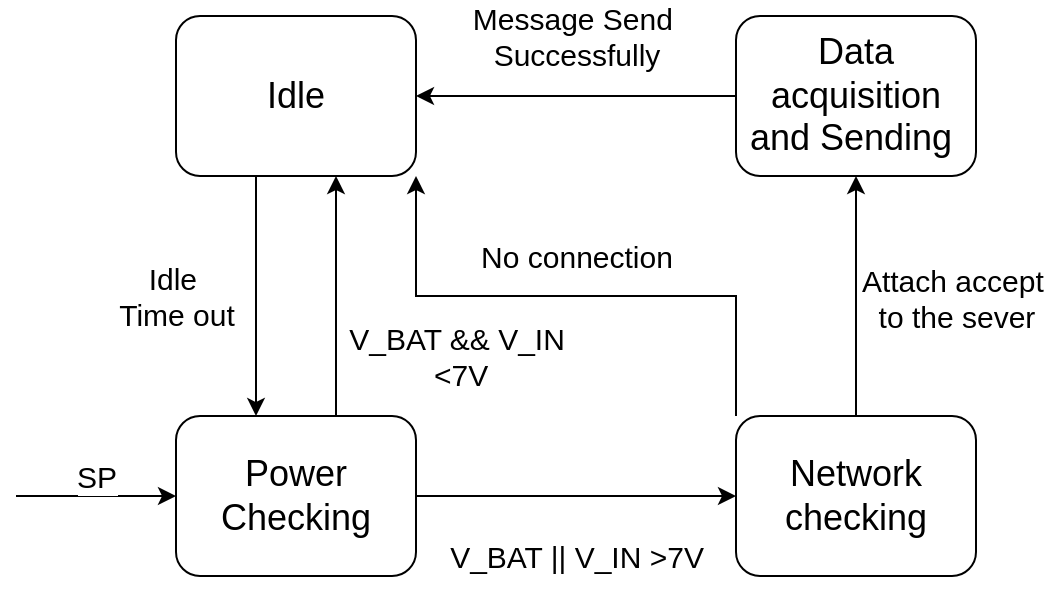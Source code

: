 <mxfile version="24.6.4" type="github">
  <diagram name="Trang-1" id="W85Zv_N3VKKmml6uSQ-g">
    <mxGraphModel dx="1042" dy="617" grid="1" gridSize="15" guides="1" tooltips="1" connect="1" arrows="1" fold="1" page="1" pageScale="1" pageWidth="827" pageHeight="1169" math="0" shadow="0">
      <root>
        <mxCell id="0" />
        <mxCell id="1" parent="0" />
        <mxCell id="UtXJm1WHUH8V864TOUwO-5" style="edgeStyle=orthogonalEdgeStyle;rounded=0;orthogonalLoop=1;jettySize=auto;html=1;entryX=0.5;entryY=0;entryDx=0;entryDy=0;" edge="1" parent="1">
          <mxGeometry relative="1" as="geometry">
            <mxPoint x="240" y="160" as="sourcePoint" />
            <mxPoint x="240" y="280" as="targetPoint" />
          </mxGeometry>
        </mxCell>
        <mxCell id="UtXJm1WHUH8V864TOUwO-12" value="&lt;font style=&quot;font-size: 15px;&quot;&gt;Idle&amp;nbsp;&lt;/font&gt;&lt;div&gt;&lt;font style=&quot;font-size: 15px;&quot;&gt;Time out&lt;/font&gt;&lt;/div&gt;" style="edgeLabel;html=1;align=center;verticalAlign=middle;resizable=0;points=[];" vertex="1" connectable="0" parent="UtXJm1WHUH8V864TOUwO-5">
          <mxGeometry x="-0.103" y="3" relative="1" as="geometry">
            <mxPoint x="-43" y="6" as="offset" />
          </mxGeometry>
        </mxCell>
        <mxCell id="UtXJm1WHUH8V864TOUwO-1" value="&lt;font style=&quot;font-size: 18px;&quot;&gt;Idle&lt;/font&gt;" style="rounded=1;whiteSpace=wrap;html=1;" vertex="1" parent="1">
          <mxGeometry x="200" y="80" width="120" height="80" as="geometry" />
        </mxCell>
        <mxCell id="UtXJm1WHUH8V864TOUwO-7" style="edgeStyle=orthogonalEdgeStyle;rounded=0;orthogonalLoop=1;jettySize=auto;html=1;entryX=0.5;entryY=1;entryDx=0;entryDy=0;" edge="1" parent="1">
          <mxGeometry relative="1" as="geometry">
            <mxPoint x="280" y="280" as="sourcePoint" />
            <mxPoint x="280" y="160" as="targetPoint" />
          </mxGeometry>
        </mxCell>
        <mxCell id="UtXJm1WHUH8V864TOUwO-13" value="V_BAT &amp;amp;&amp;amp; V_IN&lt;div&gt;&amp;nbsp;&amp;lt;7V&lt;/div&gt;" style="edgeLabel;html=1;align=center;verticalAlign=middle;resizable=0;points=[];fontSize=15;" vertex="1" connectable="0" parent="UtXJm1WHUH8V864TOUwO-7">
          <mxGeometry x="0.12" y="1" relative="1" as="geometry">
            <mxPoint x="61" y="37" as="offset" />
          </mxGeometry>
        </mxCell>
        <mxCell id="UtXJm1WHUH8V864TOUwO-8" style="edgeStyle=orthogonalEdgeStyle;rounded=0;orthogonalLoop=1;jettySize=auto;html=1;" edge="1" parent="1" source="UtXJm1WHUH8V864TOUwO-2" target="UtXJm1WHUH8V864TOUwO-3">
          <mxGeometry relative="1" as="geometry" />
        </mxCell>
        <mxCell id="UtXJm1WHUH8V864TOUwO-14" value="&lt;br&gt;&lt;span style=&quot;color: rgb(0, 0, 0); font-family: Helvetica; font-size: 15px; font-style: normal; font-variant-ligatures: normal; font-variant-caps: normal; font-weight: 400; letter-spacing: normal; orphans: 2; text-align: center; text-indent: 0px; text-transform: none; widows: 2; word-spacing: 0px; -webkit-text-stroke-width: 0px; white-space: nowrap; background-color: rgb(255, 255, 255); text-decoration-thickness: initial; text-decoration-style: initial; text-decoration-color: initial; display: inline !important; float: none;&quot;&gt;V_BAT || V_IN &amp;gt;7V&lt;/span&gt;&lt;div&gt;&lt;br/&gt;&lt;/div&gt;" style="edgeLabel;html=1;align=center;verticalAlign=middle;resizable=0;points=[];" vertex="1" connectable="0" parent="UtXJm1WHUH8V864TOUwO-8">
          <mxGeometry x="-0.015" relative="1" as="geometry">
            <mxPoint x="1" y="30" as="offset" />
          </mxGeometry>
        </mxCell>
        <mxCell id="UtXJm1WHUH8V864TOUwO-2" value="&lt;font style=&quot;font-size: 18px;&quot;&gt;Power Checking&lt;/font&gt;" style="rounded=1;whiteSpace=wrap;html=1;" vertex="1" parent="1">
          <mxGeometry x="200" y="280" width="120" height="80" as="geometry" />
        </mxCell>
        <mxCell id="UtXJm1WHUH8V864TOUwO-9" style="edgeStyle=orthogonalEdgeStyle;rounded=0;orthogonalLoop=1;jettySize=auto;html=1;" edge="1" parent="1" source="UtXJm1WHUH8V864TOUwO-3" target="UtXJm1WHUH8V864TOUwO-4">
          <mxGeometry relative="1" as="geometry" />
        </mxCell>
        <mxCell id="UtXJm1WHUH8V864TOUwO-17" value="&lt;font style=&quot;font-size: 15px;&quot;&gt;Attach accept&amp;nbsp;&lt;/font&gt;&lt;div&gt;&lt;font style=&quot;font-size: 15px;&quot;&gt;to the sever&lt;/font&gt;&lt;/div&gt;" style="edgeLabel;html=1;align=center;verticalAlign=middle;resizable=0;points=[];" vertex="1" connectable="0" parent="UtXJm1WHUH8V864TOUwO-9">
          <mxGeometry x="-0.013" y="1" relative="1" as="geometry">
            <mxPoint x="51" as="offset" />
          </mxGeometry>
        </mxCell>
        <mxCell id="UtXJm1WHUH8V864TOUwO-10" style="edgeStyle=orthogonalEdgeStyle;rounded=0;orthogonalLoop=1;jettySize=auto;html=1;exitX=0;exitY=0;exitDx=0;exitDy=0;entryX=1;entryY=1;entryDx=0;entryDy=0;" edge="1" parent="1" source="UtXJm1WHUH8V864TOUwO-3" target="UtXJm1WHUH8V864TOUwO-1">
          <mxGeometry relative="1" as="geometry" />
        </mxCell>
        <mxCell id="UtXJm1WHUH8V864TOUwO-16" value="No connection" style="edgeLabel;html=1;align=center;verticalAlign=middle;resizable=0;points=[];fontSize=15;" vertex="1" connectable="0" parent="UtXJm1WHUH8V864TOUwO-10">
          <mxGeometry x="0.051" y="3" relative="1" as="geometry">
            <mxPoint x="7" y="-23" as="offset" />
          </mxGeometry>
        </mxCell>
        <mxCell id="UtXJm1WHUH8V864TOUwO-3" value="&lt;font style=&quot;font-size: 18px;&quot;&gt;Network checking&lt;/font&gt;" style="rounded=1;whiteSpace=wrap;html=1;" vertex="1" parent="1">
          <mxGeometry x="480" y="280" width="120" height="80" as="geometry" />
        </mxCell>
        <mxCell id="UtXJm1WHUH8V864TOUwO-11" style="edgeStyle=orthogonalEdgeStyle;rounded=0;orthogonalLoop=1;jettySize=auto;html=1;" edge="1" parent="1" source="UtXJm1WHUH8V864TOUwO-4" target="UtXJm1WHUH8V864TOUwO-1">
          <mxGeometry relative="1" as="geometry" />
        </mxCell>
        <mxCell id="UtXJm1WHUH8V864TOUwO-18" value="Message Send&amp;nbsp;&lt;div&gt;Successfully&lt;/div&gt;" style="edgeLabel;html=1;align=center;verticalAlign=middle;resizable=0;points=[];fontSize=15;" vertex="1" connectable="0" parent="UtXJm1WHUH8V864TOUwO-11">
          <mxGeometry x="0.152" relative="1" as="geometry">
            <mxPoint x="12" y="-30" as="offset" />
          </mxGeometry>
        </mxCell>
        <mxCell id="UtXJm1WHUH8V864TOUwO-4" value="&lt;font style=&quot;font-size: 18px;&quot;&gt;Data acquisition and Sending&amp;nbsp;&lt;/font&gt;" style="rounded=1;whiteSpace=wrap;html=1;" vertex="1" parent="1">
          <mxGeometry x="480" y="80" width="120" height="80" as="geometry" />
        </mxCell>
        <mxCell id="UtXJm1WHUH8V864TOUwO-21" value="SP" style="endArrow=classic;html=1;rounded=0;entryX=0;entryY=0.5;entryDx=0;entryDy=0;fontSize=15;" edge="1" parent="1" target="UtXJm1WHUH8V864TOUwO-2">
          <mxGeometry y="10" width="50" height="50" relative="1" as="geometry">
            <mxPoint x="120" y="320" as="sourcePoint" />
            <mxPoint x="440" y="210" as="targetPoint" />
            <mxPoint as="offset" />
          </mxGeometry>
        </mxCell>
      </root>
    </mxGraphModel>
  </diagram>
</mxfile>

